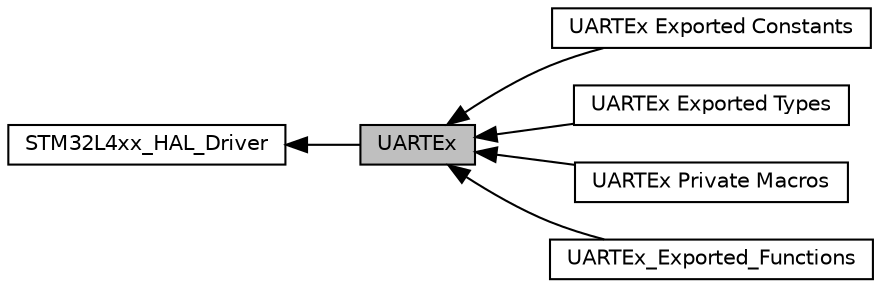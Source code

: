 digraph "UARTEx"
{
  edge [fontname="Helvetica",fontsize="10",labelfontname="Helvetica",labelfontsize="10"];
  node [fontname="Helvetica",fontsize="10",shape=box];
  rankdir=LR;
  Node4 [label="UARTEx Exported Constants",height=0.2,width=0.4,color="black", fillcolor="white", style="filled",URL="$group___u_a_r_t_ex___exported___constants.html",tooltip=" "];
  Node1 [label="UARTEx",height=0.2,width=0.4,color="black", fillcolor="grey75", style="filled", fontcolor="black",tooltip="UART Extended HAL module driver."];
  Node2 [label="STM32L4xx_HAL_Driver",height=0.2,width=0.4,color="black", fillcolor="white", style="filled",URL="$group___s_t_m32_l4xx___h_a_l___driver.html",tooltip=" "];
  Node3 [label="UARTEx Exported Types",height=0.2,width=0.4,color="black", fillcolor="white", style="filled",URL="$group___u_a_r_t_ex___exported___types.html",tooltip=" "];
  Node5 [label="UARTEx Private Macros",height=0.2,width=0.4,color="black", fillcolor="white", style="filled",URL="$group___u_a_r_t_ex___private___macros.html",tooltip=" "];
  Node6 [label="UARTEx_Exported_Functions",height=0.2,width=0.4,color="black", fillcolor="white", style="filled",URL="$group___u_a_r_t_ex___exported___functions.html",tooltip=" "];
  Node2->Node1 [shape=plaintext, dir="back", style="solid"];
  Node1->Node3 [shape=plaintext, dir="back", style="solid"];
  Node1->Node4 [shape=plaintext, dir="back", style="solid"];
  Node1->Node5 [shape=plaintext, dir="back", style="solid"];
  Node1->Node6 [shape=plaintext, dir="back", style="solid"];
}
